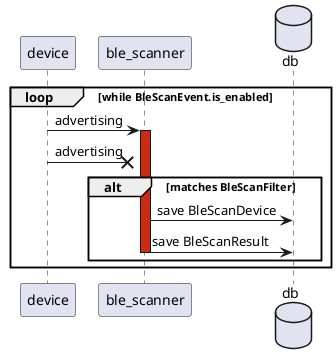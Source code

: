 @startuml "django-bleak-sequencial"
participant device
participant ble_scanner
database db

loop while BleScanEvent.is_enabled
    device -> ble_scanner: advertising
    activate ble_scanner #CA2B13
    device -x ble_scanner: advertising
    alt matches BleScanFilter
        ble_scanner -> db: save BleScanDevice
        ble_scanner -> db: save BleScanResult
    deactivate ble_scanner
    end
    deactivate ble_scanner
end
@enduml
